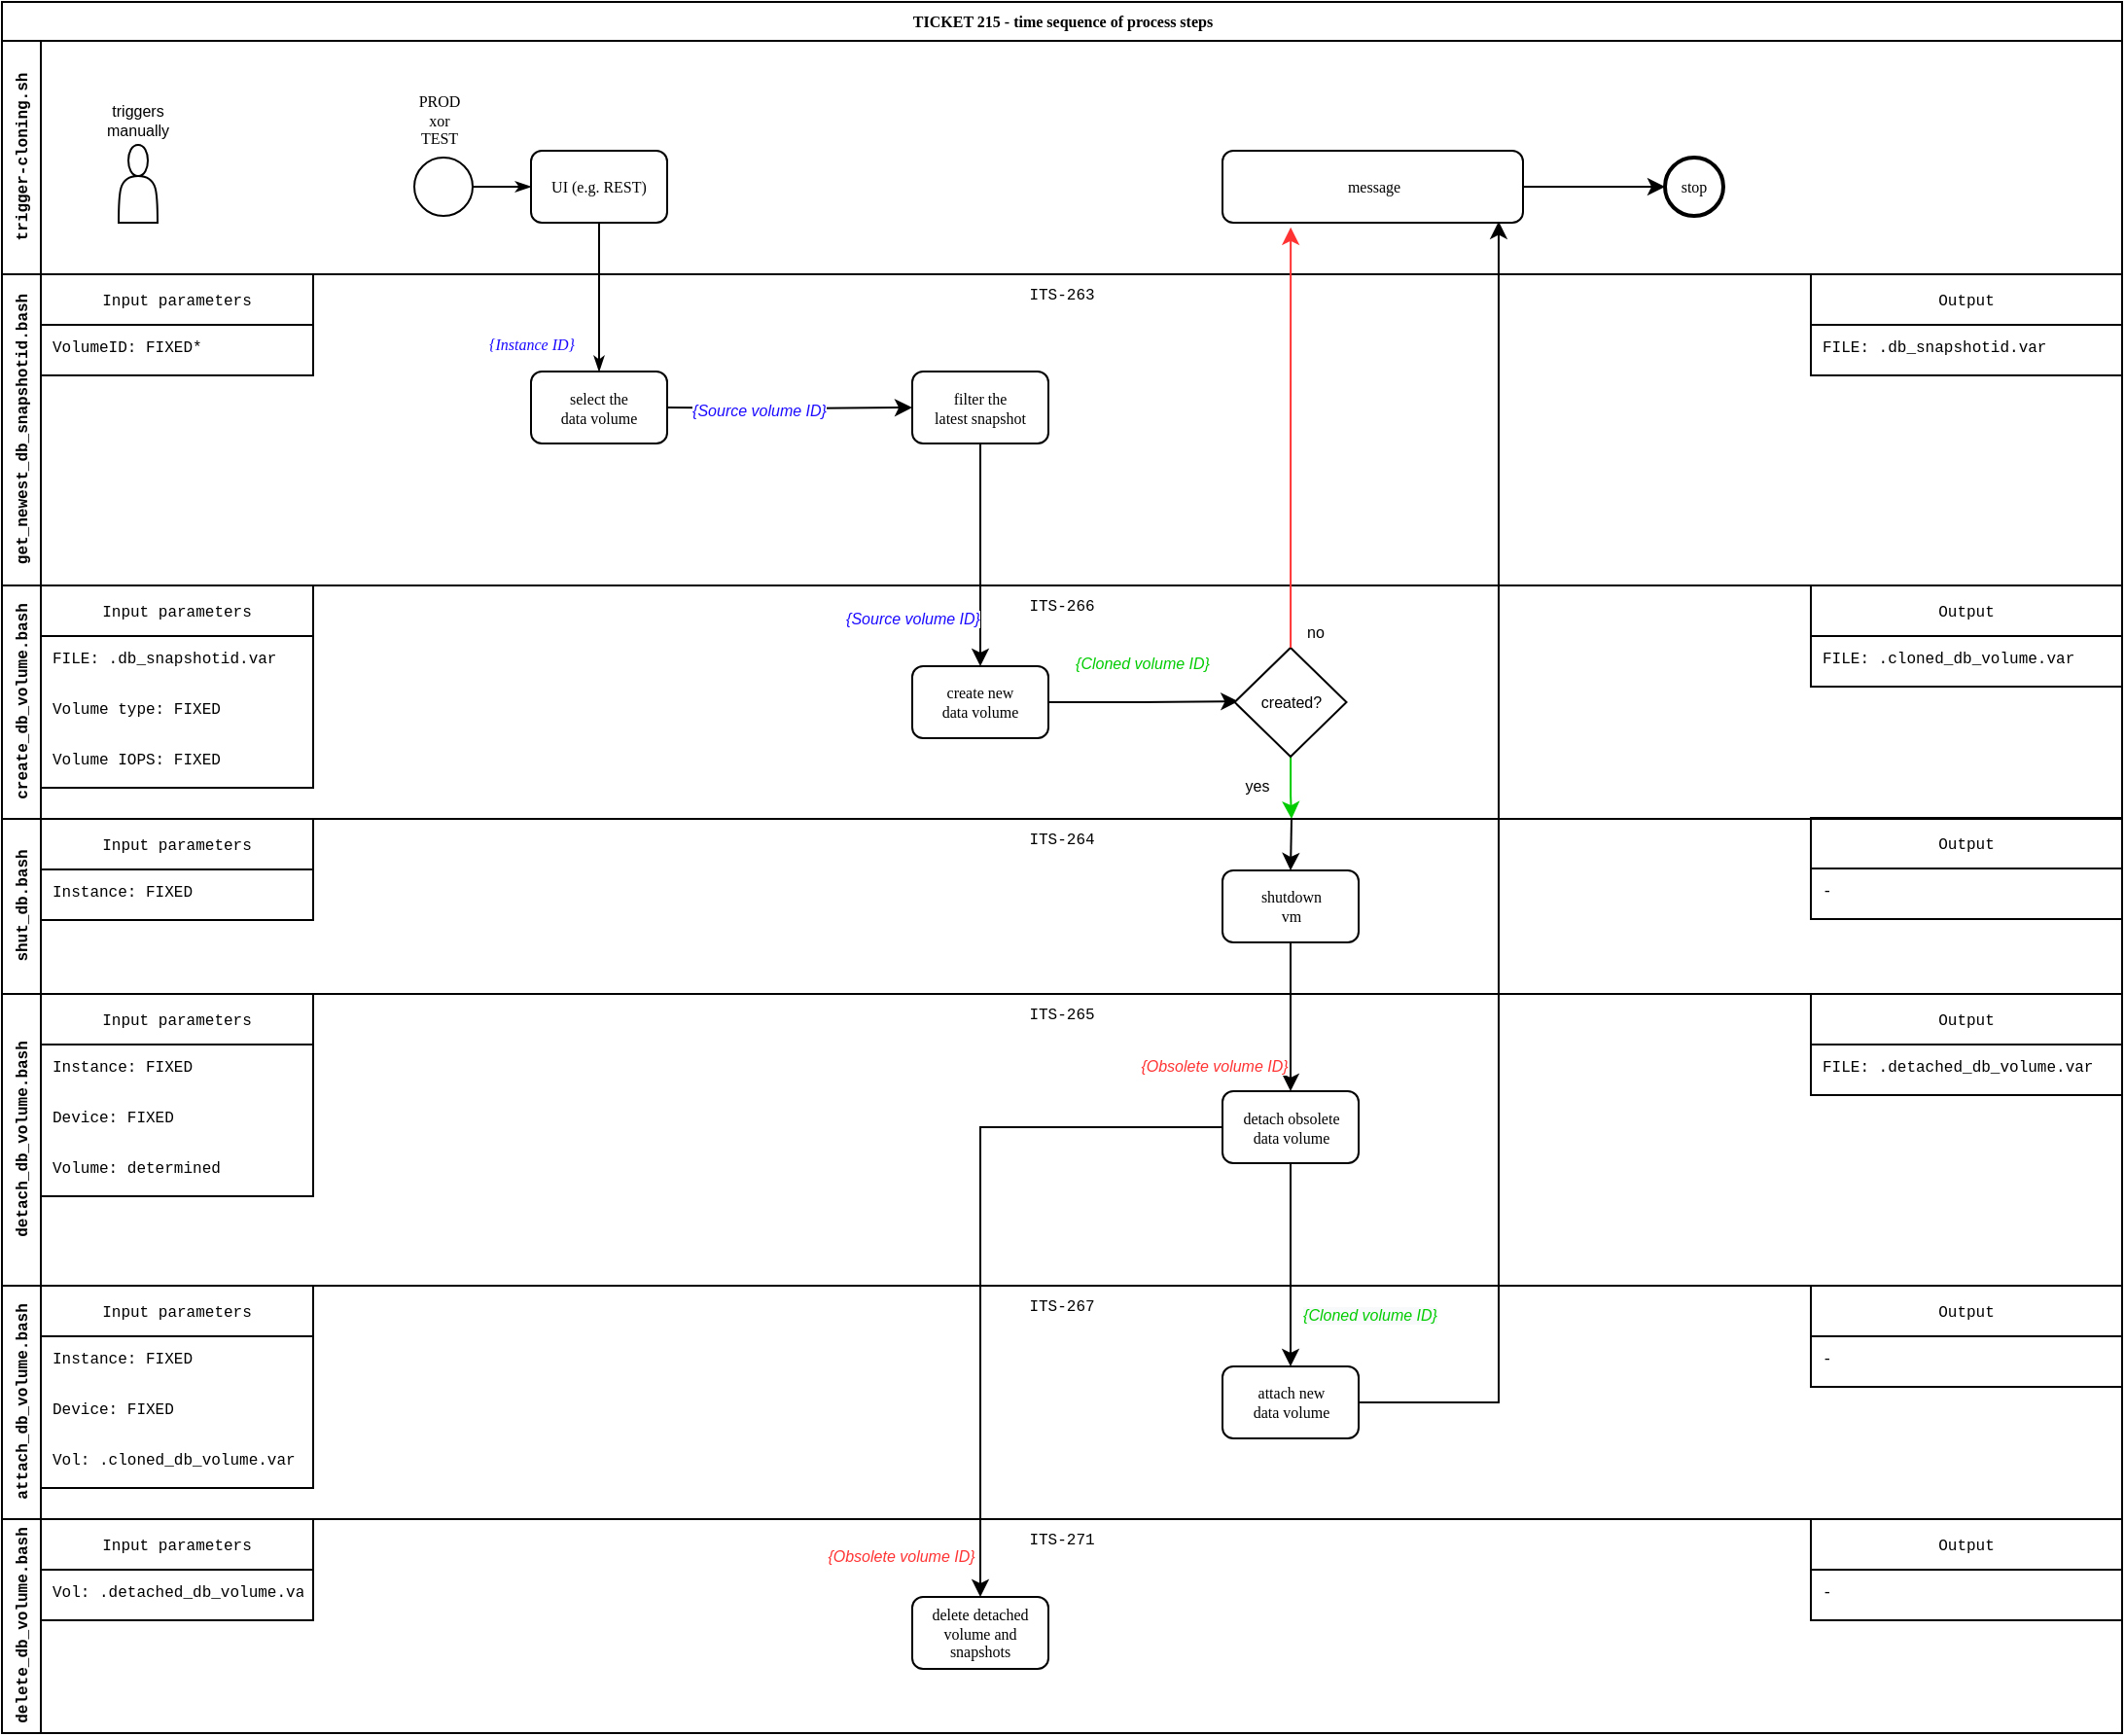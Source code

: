 <mxfile version="16.5.6" type="github">
  <diagram name="Page-1" id="c7488fd3-1785-93aa-aadb-54a6760d102a">
    <mxGraphModel dx="1719" dy="973" grid="1" gridSize="10" guides="1" tooltips="1" connect="1" arrows="1" fold="1" page="1" pageScale="1" pageWidth="1169" pageHeight="827" background="none" math="0" shadow="0">
      <root>
        <mxCell id="0" />
        <mxCell id="1" parent="0" />
        <mxCell id="2b4e8129b02d487f-1" value="TICKET 215 - time sequence of process steps" style="swimlane;html=1;childLayout=stackLayout;horizontal=1;startSize=20;horizontalStack=0;rounded=0;shadow=0;labelBackgroundColor=none;strokeWidth=1;fontFamily=Verdana;fontSize=8;align=center;" parent="1" vertex="1">
          <mxGeometry x="190" y="100" width="1090" height="890" as="geometry" />
        </mxCell>
        <mxCell id="2b4e8129b02d487f-2" value="trigger-cloning.sh" style="swimlane;html=1;startSize=20;horizontal=0;fontFamily=Courier New;fontSize=8;" parent="2b4e8129b02d487f-1" vertex="1">
          <mxGeometry y="20" width="1090" height="120" as="geometry" />
        </mxCell>
        <mxCell id="2b4e8129b02d487f-18" style="edgeStyle=orthogonalEdgeStyle;rounded=0;html=1;labelBackgroundColor=none;startArrow=none;startFill=0;startSize=5;endArrow=classicThin;endFill=1;endSize=5;jettySize=auto;orthogonalLoop=1;strokeWidth=1;fontFamily=Verdana;fontSize=8" parent="2b4e8129b02d487f-2" source="2b4e8129b02d487f-5" target="2b4e8129b02d487f-6" edge="1">
          <mxGeometry relative="1" as="geometry" />
        </mxCell>
        <mxCell id="2b4e8129b02d487f-5" value="PROD&lt;br&gt;xor&lt;br&gt;TEST" style="ellipse;whiteSpace=wrap;html=1;rounded=0;shadow=0;labelBackgroundColor=none;strokeWidth=1;fontFamily=Verdana;fontSize=8;align=center;movableLabel=1;" parent="2b4e8129b02d487f-2" vertex="1">
          <mxGeometry x="212" y="60" width="30" height="30" as="geometry">
            <mxPoint x="-2" y="-34" as="offset" />
          </mxGeometry>
        </mxCell>
        <mxCell id="2b4e8129b02d487f-6" value="UI (e.g. REST)" style="rounded=1;whiteSpace=wrap;html=1;shadow=0;labelBackgroundColor=none;strokeWidth=1;fontFamily=Verdana;fontSize=8;align=center;" parent="2b4e8129b02d487f-2" vertex="1">
          <mxGeometry x="272" y="56.5" width="70" height="37" as="geometry" />
        </mxCell>
        <mxCell id="8-xNJwOsNSznoQY5V4Vt-67" style="edgeStyle=orthogonalEdgeStyle;rounded=0;orthogonalLoop=1;jettySize=auto;html=1;entryX=0;entryY=0.5;entryDx=0;entryDy=0;fontFamily=Courier New;fontSize=8;endArrow=classic;endFill=1;strokeColor=#000000;" edge="1" parent="2b4e8129b02d487f-2" source="2b4e8129b02d487f-9" target="2b4e8129b02d487f-11">
          <mxGeometry relative="1" as="geometry" />
        </mxCell>
        <mxCell id="2b4e8129b02d487f-9" value="message" style="rounded=1;whiteSpace=wrap;html=1;shadow=0;labelBackgroundColor=none;strokeWidth=1;fontFamily=Verdana;fontSize=8;align=center;" parent="2b4e8129b02d487f-2" vertex="1">
          <mxGeometry x="627.5" y="56.5" width="154.5" height="37" as="geometry" />
        </mxCell>
        <mxCell id="2b4e8129b02d487f-11" value="stop" style="ellipse;whiteSpace=wrap;html=1;rounded=0;shadow=0;labelBackgroundColor=none;strokeWidth=2;fontFamily=Verdana;fontSize=8;align=center;" parent="2b4e8129b02d487f-2" vertex="1">
          <mxGeometry x="855" y="60" width="30" height="30" as="geometry" />
        </mxCell>
        <mxCell id="8-xNJwOsNSznoQY5V4Vt-18" value="triggers&lt;br&gt;manually" style="shape=actor;whiteSpace=wrap;html=1;fontSize=8;labelPadding=0;strokeOpacity=100;movableLabel=1;align=center;" vertex="1" parent="2b4e8129b02d487f-2">
          <mxGeometry x="60" y="53.5" width="20" height="40" as="geometry">
            <mxPoint y="-33" as="offset" />
          </mxGeometry>
        </mxCell>
        <mxCell id="2b4e8129b02d487f-24" value="&lt;i&gt;{Instance ID}&lt;/i&gt;" style="edgeStyle=orthogonalEdgeStyle;rounded=0;html=1;labelBackgroundColor=none;startArrow=none;startFill=0;startSize=5;endArrow=classicThin;endFill=1;endSize=5;jettySize=auto;orthogonalLoop=1;strokeWidth=1;fontFamily=Verdana;fontSize=8;fontColor=#1B0AFF;" parent="2b4e8129b02d487f-1" source="2b4e8129b02d487f-6" target="2b4e8129b02d487f-12" edge="1">
          <mxGeometry x="0.624" y="-35" relative="1" as="geometry">
            <mxPoint as="offset" />
          </mxGeometry>
        </mxCell>
        <mxCell id="2b4e8129b02d487f-3" value="get_newest_db_snapshotid.bash" style="swimlane;html=1;startSize=20;horizontal=0;fontSize=8;fontFamily=Courier New;" parent="2b4e8129b02d487f-1" vertex="1">
          <mxGeometry y="140" width="1090" height="160" as="geometry" />
        </mxCell>
        <mxCell id="8-xNJwOsNSznoQY5V4Vt-2" value="&lt;font style=&quot;font-size: 8px&quot;&gt;&lt;i&gt;{Source volume ID}&lt;/i&gt;&lt;br&gt;&lt;/font&gt;" style="edgeStyle=orthogonalEdgeStyle;rounded=0;orthogonalLoop=1;jettySize=auto;html=1;exitX=1;exitY=0.5;exitDx=0;exitDy=0;fontColor=#1B0AFF;" edge="1" parent="2b4e8129b02d487f-3" target="8-xNJwOsNSznoQY5V4Vt-1">
          <mxGeometry x="0.0" y="17" relative="1" as="geometry">
            <mxPoint x="342" y="68.5" as="sourcePoint" />
            <mxPoint x="412" y="68.5" as="targetPoint" />
            <Array as="points" />
            <mxPoint as="offset" />
          </mxGeometry>
        </mxCell>
        <mxCell id="2b4e8129b02d487f-12" value="select the&lt;br&gt;data volume" style="rounded=1;whiteSpace=wrap;html=1;shadow=0;labelBackgroundColor=none;strokeWidth=1;fontFamily=Verdana;fontSize=8;align=center;" parent="2b4e8129b02d487f-3" vertex="1">
          <mxGeometry x="272" y="50.0" width="70" height="37" as="geometry" />
        </mxCell>
        <mxCell id="8-xNJwOsNSznoQY5V4Vt-1" value="filter the&lt;br&gt;latest snapshot" style="rounded=1;whiteSpace=wrap;html=1;shadow=0;labelBackgroundColor=none;strokeWidth=1;fontFamily=Verdana;fontSize=8;align=center;" vertex="1" parent="2b4e8129b02d487f-3">
          <mxGeometry x="468" y="50" width="70" height="37" as="geometry" />
        </mxCell>
        <mxCell id="8-xNJwOsNSznoQY5V4Vt-50" value="ITS-263" style="text;html=1;strokeColor=none;fillColor=none;align=center;verticalAlign=middle;whiteSpace=wrap;overflow=hidden;fontFamily=Courier New;fontSize=8;" vertex="1" parent="2b4e8129b02d487f-3">
          <mxGeometry x="525" width="40" height="20" as="geometry" />
        </mxCell>
        <mxCell id="8-xNJwOsNSznoQY5V4Vt-56" value="Input parameters" style="swimlane;fontStyle=0;childLayout=stackLayout;horizontal=1;startSize=26;fillColor=none;horizontalStack=0;resizeParent=1;resizeParentMax=0;resizeLast=0;collapsible=1;marginBottom=0;fontFamily=Courier New;fontSize=8;strokeWidth=1;" vertex="1" parent="2b4e8129b02d487f-3">
          <mxGeometry x="20" width="140" height="52" as="geometry">
            <mxRectangle x="20" width="80" height="26" as="alternateBounds" />
          </mxGeometry>
        </mxCell>
        <mxCell id="8-xNJwOsNSznoQY5V4Vt-57" value="VolumeID: FIXED*" style="text;strokeColor=none;fillColor=none;align=left;verticalAlign=top;spacingLeft=4;spacingRight=4;overflow=hidden;rotatable=0;points=[[0,0.5],[1,0.5]];portConstraint=eastwest;fontFamily=Courier New;fontSize=8;" vertex="1" parent="8-xNJwOsNSznoQY5V4Vt-56">
          <mxGeometry y="26" width="140" height="26" as="geometry" />
        </mxCell>
        <mxCell id="8-xNJwOsNSznoQY5V4Vt-61" value="Output" style="swimlane;fontStyle=0;childLayout=stackLayout;horizontal=1;startSize=26;fillColor=none;horizontalStack=0;resizeParent=1;resizeParentMax=0;resizeLast=0;collapsible=1;marginBottom=0;fontFamily=Courier New;fontSize=8;strokeWidth=1;" vertex="1" parent="2b4e8129b02d487f-3">
          <mxGeometry x="930" width="160" height="52" as="geometry">
            <mxRectangle x="20" width="80" height="26" as="alternateBounds" />
          </mxGeometry>
        </mxCell>
        <mxCell id="8-xNJwOsNSznoQY5V4Vt-62" value="FILE: .db_snapshotid.var" style="text;strokeColor=none;fillColor=none;align=left;verticalAlign=top;spacingLeft=4;spacingRight=4;overflow=hidden;rotatable=0;points=[[0,0.5],[1,0.5]];portConstraint=eastwest;fontFamily=Courier New;fontSize=8;" vertex="1" parent="8-xNJwOsNSznoQY5V4Vt-61">
          <mxGeometry y="26" width="160" height="26" as="geometry" />
        </mxCell>
        <mxCell id="2b4e8129b02d487f-4" value="create_db_volume.bash" style="swimlane;html=1;startSize=20;horizontal=0;fontSize=8;fontFamily=Courier New;" parent="2b4e8129b02d487f-1" vertex="1">
          <mxGeometry y="300" width="1090" height="120" as="geometry">
            <mxRectangle y="320" width="680" height="20" as="alternateBounds" />
          </mxGeometry>
        </mxCell>
        <mxCell id="8-xNJwOsNSznoQY5V4Vt-31" value="&lt;i&gt;{Cloned volume ID}&lt;/i&gt;" style="edgeStyle=orthogonalEdgeStyle;rounded=0;orthogonalLoop=1;jettySize=auto;html=1;entryX=0.033;entryY=0.493;entryDx=0;entryDy=0;entryPerimeter=0;fontSize=8;strokeColor=#000000;fontColor=#00CC00;" edge="1" parent="2b4e8129b02d487f-4" source="2b4e8129b02d487f-14" target="8-xNJwOsNSznoQY5V4Vt-23">
          <mxGeometry x="-0.014" y="20" relative="1" as="geometry">
            <mxPoint as="offset" />
          </mxGeometry>
        </mxCell>
        <mxCell id="2b4e8129b02d487f-14" value="create new&lt;br&gt;data volume" style="rounded=1;whiteSpace=wrap;html=1;shadow=0;labelBackgroundColor=none;strokeWidth=1;fontFamily=Verdana;fontSize=8;align=center;" parent="2b4e8129b02d487f-4" vertex="1">
          <mxGeometry x="468" y="41.5" width="70" height="37" as="geometry" />
        </mxCell>
        <mxCell id="8-xNJwOsNSznoQY5V4Vt-26" value="yes" style="edgeStyle=orthogonalEdgeStyle;rounded=0;orthogonalLoop=1;jettySize=auto;html=1;fontSize=8;strokeColor=#00CC00;" edge="1" parent="2b4e8129b02d487f-4" source="8-xNJwOsNSznoQY5V4Vt-23">
          <mxGeometry x="-0.278" y="-13" relative="1" as="geometry">
            <mxPoint x="663" y="120" as="targetPoint" />
            <mxPoint x="-5" y="3" as="offset" />
          </mxGeometry>
        </mxCell>
        <mxCell id="8-xNJwOsNSznoQY5V4Vt-23" value="created?" style="strokeWidth=1;html=1;shape=mxgraph.flowchart.decision;whiteSpace=wrap;fontSize=8;" vertex="1" parent="2b4e8129b02d487f-4">
          <mxGeometry x="633.75" y="32" width="57.5" height="56" as="geometry" />
        </mxCell>
        <mxCell id="8-xNJwOsNSznoQY5V4Vt-51" value="ITS-266" style="text;html=1;strokeColor=none;fillColor=none;align=center;verticalAlign=middle;whiteSpace=wrap;overflow=hidden;fontFamily=Courier New;fontSize=8;" vertex="1" parent="2b4e8129b02d487f-4">
          <mxGeometry x="525" width="40" height="20" as="geometry" />
        </mxCell>
        <mxCell id="8-xNJwOsNSznoQY5V4Vt-64" value="Input parameters" style="swimlane;fontStyle=0;childLayout=stackLayout;horizontal=1;startSize=26;fillColor=none;horizontalStack=0;resizeParent=1;resizeParentMax=0;resizeLast=0;collapsible=1;marginBottom=0;fontFamily=Courier New;fontSize=8;strokeWidth=1;" vertex="1" parent="2b4e8129b02d487f-4">
          <mxGeometry x="20" width="140" height="104" as="geometry">
            <mxRectangle x="20" width="80" height="26" as="alternateBounds" />
          </mxGeometry>
        </mxCell>
        <mxCell id="8-xNJwOsNSznoQY5V4Vt-65" value="FILE: .db_snapshotid.var" style="text;strokeColor=none;fillColor=none;align=left;verticalAlign=top;spacingLeft=4;spacingRight=4;overflow=hidden;rotatable=0;points=[[0,0.5],[1,0.5]];portConstraint=eastwest;fontFamily=Courier New;fontSize=8;" vertex="1" parent="8-xNJwOsNSznoQY5V4Vt-64">
          <mxGeometry y="26" width="140" height="26" as="geometry" />
        </mxCell>
        <mxCell id="8-xNJwOsNSznoQY5V4Vt-70" value="Volume type: FIXED" style="text;strokeColor=none;fillColor=none;align=left;verticalAlign=top;spacingLeft=4;spacingRight=4;overflow=hidden;rotatable=0;points=[[0,0.5],[1,0.5]];portConstraint=eastwest;fontFamily=Courier New;fontSize=8;" vertex="1" parent="8-xNJwOsNSznoQY5V4Vt-64">
          <mxGeometry y="52" width="140" height="26" as="geometry" />
        </mxCell>
        <mxCell id="8-xNJwOsNSznoQY5V4Vt-71" value="Volume IOPS: FIXED" style="text;strokeColor=none;fillColor=none;align=left;verticalAlign=top;spacingLeft=4;spacingRight=4;overflow=hidden;rotatable=0;points=[[0,0.5],[1,0.5]];portConstraint=eastwest;fontFamily=Courier New;fontSize=8;" vertex="1" parent="8-xNJwOsNSznoQY5V4Vt-64">
          <mxGeometry y="78" width="140" height="26" as="geometry" />
        </mxCell>
        <mxCell id="8-xNJwOsNSznoQY5V4Vt-68" value="Output" style="swimlane;fontStyle=0;childLayout=stackLayout;horizontal=1;startSize=26;fillColor=none;horizontalStack=0;resizeParent=1;resizeParentMax=0;resizeLast=0;collapsible=1;marginBottom=0;fontFamily=Courier New;fontSize=8;strokeWidth=1;" vertex="1" parent="2b4e8129b02d487f-4">
          <mxGeometry x="930" width="160" height="52" as="geometry">
            <mxRectangle x="20" width="80" height="26" as="alternateBounds" />
          </mxGeometry>
        </mxCell>
        <mxCell id="8-xNJwOsNSznoQY5V4Vt-69" value="FILE: .cloned_db_volume.var" style="text;strokeColor=none;fillColor=none;align=left;verticalAlign=top;spacingLeft=4;spacingRight=4;overflow=hidden;rotatable=0;points=[[0,0.5],[1,0.5]];portConstraint=eastwest;fontFamily=Courier New;fontSize=8;" vertex="1" parent="8-xNJwOsNSznoQY5V4Vt-68">
          <mxGeometry y="26" width="160" height="26" as="geometry" />
        </mxCell>
        <mxCell id="8-xNJwOsNSznoQY5V4Vt-3" value="shut_db.bash" style="swimlane;html=1;startSize=20;horizontal=0;fontSize=8;fontFamily=Courier New;" vertex="1" parent="2b4e8129b02d487f-1">
          <mxGeometry y="420" width="1090" height="90" as="geometry">
            <mxRectangle y="470" width="680" height="20" as="alternateBounds" />
          </mxGeometry>
        </mxCell>
        <mxCell id="8-xNJwOsNSznoQY5V4Vt-17" value="shutdown&lt;br&gt;vm" style="rounded=1;whiteSpace=wrap;html=1;shadow=0;labelBackgroundColor=none;strokeWidth=1;fontFamily=Verdana;fontSize=8;align=center;" vertex="1" parent="8-xNJwOsNSznoQY5V4Vt-3">
          <mxGeometry x="627.5" y="26.5" width="70" height="37" as="geometry" />
        </mxCell>
        <mxCell id="8-xNJwOsNSznoQY5V4Vt-52" value="ITS-264" style="text;html=1;strokeColor=none;fillColor=none;align=center;verticalAlign=middle;whiteSpace=wrap;overflow=hidden;fontFamily=Courier New;fontSize=8;" vertex="1" parent="8-xNJwOsNSznoQY5V4Vt-3">
          <mxGeometry x="525" width="40" height="20" as="geometry" />
        </mxCell>
        <mxCell id="8-xNJwOsNSznoQY5V4Vt-72" value="Input parameters" style="swimlane;fontStyle=0;childLayout=stackLayout;horizontal=1;startSize=26;fillColor=none;horizontalStack=0;resizeParent=1;resizeParentMax=0;resizeLast=0;collapsible=1;marginBottom=0;fontFamily=Courier New;fontSize=8;strokeWidth=1;" vertex="1" parent="8-xNJwOsNSznoQY5V4Vt-3">
          <mxGeometry x="20" width="140" height="52" as="geometry">
            <mxRectangle x="20" width="80" height="26" as="alternateBounds" />
          </mxGeometry>
        </mxCell>
        <mxCell id="8-xNJwOsNSznoQY5V4Vt-73" value="Instance: FIXED" style="text;strokeColor=none;fillColor=none;align=left;verticalAlign=top;spacingLeft=4;spacingRight=4;overflow=hidden;rotatable=0;points=[[0,0.5],[1,0.5]];portConstraint=eastwest;fontFamily=Courier New;fontSize=8;" vertex="1" parent="8-xNJwOsNSznoQY5V4Vt-72">
          <mxGeometry y="26" width="140" height="26" as="geometry" />
        </mxCell>
        <mxCell id="8-xNJwOsNSznoQY5V4Vt-75" value="Output" style="swimlane;fontStyle=0;childLayout=stackLayout;horizontal=1;startSize=26;fillColor=none;horizontalStack=0;resizeParent=1;resizeParentMax=0;resizeLast=0;collapsible=1;marginBottom=0;fontFamily=Courier New;fontSize=8;strokeWidth=1;" vertex="1" parent="8-xNJwOsNSznoQY5V4Vt-3">
          <mxGeometry x="930" y="-0.5" width="160" height="52" as="geometry">
            <mxRectangle x="20" width="80" height="26" as="alternateBounds" />
          </mxGeometry>
        </mxCell>
        <mxCell id="8-xNJwOsNSznoQY5V4Vt-76" value="-" style="text;strokeColor=none;fillColor=none;align=left;verticalAlign=top;spacingLeft=4;spacingRight=4;overflow=hidden;rotatable=0;points=[[0,0.5],[1,0.5]];portConstraint=eastwest;fontFamily=Courier New;fontSize=8;" vertex="1" parent="8-xNJwOsNSznoQY5V4Vt-75">
          <mxGeometry y="26" width="160" height="26" as="geometry" />
        </mxCell>
        <mxCell id="8-xNJwOsNSznoQY5V4Vt-11" value="&lt;i&gt;{Source volume ID}&lt;/i&gt;" style="edgeStyle=orthogonalEdgeStyle;rounded=0;orthogonalLoop=1;jettySize=auto;html=1;fontSize=8;fontColor=#1B0AFF;" edge="1" parent="2b4e8129b02d487f-1" source="8-xNJwOsNSznoQY5V4Vt-1" target="2b4e8129b02d487f-14">
          <mxGeometry x="0.57" y="-35" relative="1" as="geometry">
            <mxPoint as="offset" />
          </mxGeometry>
        </mxCell>
        <mxCell id="8-xNJwOsNSznoQY5V4Vt-13" value="detach_db_volume.bash" style="swimlane;html=1;startSize=20;horizontal=0;fontSize=8;fontFamily=Courier New;" vertex="1" parent="2b4e8129b02d487f-1">
          <mxGeometry y="510" width="1090" height="150" as="geometry">
            <mxRectangle y="620" width="680" height="20" as="alternateBounds" />
          </mxGeometry>
        </mxCell>
        <mxCell id="8-xNJwOsNSznoQY5V4Vt-27" value="detach obsolete&lt;br&gt;data volume" style="rounded=1;whiteSpace=wrap;html=1;shadow=0;labelBackgroundColor=none;strokeWidth=1;fontFamily=Verdana;fontSize=8;align=center;" vertex="1" parent="8-xNJwOsNSznoQY5V4Vt-13">
          <mxGeometry x="627.5" y="50" width="70" height="37" as="geometry" />
        </mxCell>
        <mxCell id="8-xNJwOsNSznoQY5V4Vt-53" value="ITS-265" style="text;html=1;strokeColor=none;fillColor=none;align=center;verticalAlign=middle;whiteSpace=wrap;overflow=hidden;fontFamily=Courier New;fontSize=8;" vertex="1" parent="8-xNJwOsNSznoQY5V4Vt-13">
          <mxGeometry x="525" width="40" height="20" as="geometry" />
        </mxCell>
        <mxCell id="8-xNJwOsNSznoQY5V4Vt-77" value="Input parameters" style="swimlane;fontStyle=0;childLayout=stackLayout;horizontal=1;startSize=26;fillColor=none;horizontalStack=0;resizeParent=1;resizeParentMax=0;resizeLast=0;collapsible=1;marginBottom=0;fontFamily=Courier New;fontSize=8;strokeWidth=1;" vertex="1" parent="8-xNJwOsNSznoQY5V4Vt-13">
          <mxGeometry x="20" width="140" height="104" as="geometry">
            <mxRectangle x="20" width="80" height="26" as="alternateBounds" />
          </mxGeometry>
        </mxCell>
        <mxCell id="8-xNJwOsNSznoQY5V4Vt-81" value="Instance: FIXED" style="text;strokeColor=none;fillColor=none;align=left;verticalAlign=top;spacingLeft=4;spacingRight=4;overflow=hidden;rotatable=0;points=[[0,0.5],[1,0.5]];portConstraint=eastwest;fontFamily=Courier New;fontSize=8;" vertex="1" parent="8-xNJwOsNSznoQY5V4Vt-77">
          <mxGeometry y="26" width="140" height="26" as="geometry" />
        </mxCell>
        <mxCell id="8-xNJwOsNSznoQY5V4Vt-80" value="Device: FIXED" style="text;strokeColor=none;fillColor=none;align=left;verticalAlign=top;spacingLeft=4;spacingRight=4;overflow=hidden;rotatable=0;points=[[0,0.5],[1,0.5]];portConstraint=eastwest;fontFamily=Courier New;fontSize=8;" vertex="1" parent="8-xNJwOsNSznoQY5V4Vt-77">
          <mxGeometry y="52" width="140" height="26" as="geometry" />
        </mxCell>
        <mxCell id="8-xNJwOsNSznoQY5V4Vt-84" value="Volume: determined" style="text;strokeColor=none;fillColor=none;align=left;verticalAlign=top;spacingLeft=4;spacingRight=4;overflow=hidden;rotatable=0;points=[[0,0.5],[1,0.5]];portConstraint=eastwest;fontFamily=Courier New;fontSize=8;" vertex="1" parent="8-xNJwOsNSznoQY5V4Vt-77">
          <mxGeometry y="78" width="140" height="26" as="geometry" />
        </mxCell>
        <mxCell id="8-xNJwOsNSznoQY5V4Vt-82" value="Output" style="swimlane;fontStyle=0;childLayout=stackLayout;horizontal=1;startSize=26;fillColor=none;horizontalStack=0;resizeParent=1;resizeParentMax=0;resizeLast=0;collapsible=1;marginBottom=0;fontFamily=Courier New;fontSize=8;strokeWidth=1;" vertex="1" parent="8-xNJwOsNSznoQY5V4Vt-13">
          <mxGeometry x="930" width="160" height="52" as="geometry">
            <mxRectangle x="20" width="80" height="26" as="alternateBounds" />
          </mxGeometry>
        </mxCell>
        <mxCell id="8-xNJwOsNSznoQY5V4Vt-83" value="FILE: .detached_db_volume.var" style="text;strokeColor=none;fillColor=none;align=left;verticalAlign=top;spacingLeft=4;spacingRight=4;overflow=hidden;rotatable=0;points=[[0,0.5],[1,0.5]];portConstraint=eastwest;fontFamily=Courier New;fontSize=8;" vertex="1" parent="8-xNJwOsNSznoQY5V4Vt-82">
          <mxGeometry y="26" width="160" height="26" as="geometry" />
        </mxCell>
        <mxCell id="8-xNJwOsNSznoQY5V4Vt-14" value="attach_db_volume.bash" style="swimlane;html=1;startSize=20;horizontal=0;fontSize=8;fontFamily=Courier New;" vertex="1" parent="2b4e8129b02d487f-1">
          <mxGeometry y="660" width="1090" height="120" as="geometry">
            <mxRectangle y="690" width="680" height="20" as="alternateBounds" />
          </mxGeometry>
        </mxCell>
        <mxCell id="8-xNJwOsNSznoQY5V4Vt-37" value="attach new&lt;br&gt;data volume" style="rounded=1;whiteSpace=wrap;html=1;shadow=0;labelBackgroundColor=none;strokeWidth=1;fontFamily=Verdana;fontSize=8;align=center;" vertex="1" parent="8-xNJwOsNSznoQY5V4Vt-14">
          <mxGeometry x="627.5" y="41.5" width="70" height="37" as="geometry" />
        </mxCell>
        <mxCell id="8-xNJwOsNSznoQY5V4Vt-54" value="ITS-267" style="text;html=1;strokeColor=none;fillColor=none;align=center;verticalAlign=middle;whiteSpace=wrap;overflow=hidden;fontFamily=Courier New;fontSize=8;" vertex="1" parent="8-xNJwOsNSznoQY5V4Vt-14">
          <mxGeometry x="525" width="40" height="20" as="geometry" />
        </mxCell>
        <mxCell id="8-xNJwOsNSznoQY5V4Vt-85" value="Input parameters" style="swimlane;fontStyle=0;childLayout=stackLayout;horizontal=1;startSize=26;fillColor=none;horizontalStack=0;resizeParent=1;resizeParentMax=0;resizeLast=0;collapsible=1;marginBottom=0;fontFamily=Courier New;fontSize=8;strokeWidth=1;" vertex="1" parent="8-xNJwOsNSznoQY5V4Vt-14">
          <mxGeometry x="20" width="140" height="104" as="geometry">
            <mxRectangle x="20" width="80" height="26" as="alternateBounds" />
          </mxGeometry>
        </mxCell>
        <mxCell id="8-xNJwOsNSznoQY5V4Vt-86" value="Instance: FIXED" style="text;strokeColor=none;fillColor=none;align=left;verticalAlign=top;spacingLeft=4;spacingRight=4;overflow=hidden;rotatable=0;points=[[0,0.5],[1,0.5]];portConstraint=eastwest;fontFamily=Courier New;fontSize=8;" vertex="1" parent="8-xNJwOsNSznoQY5V4Vt-85">
          <mxGeometry y="26" width="140" height="26" as="geometry" />
        </mxCell>
        <mxCell id="8-xNJwOsNSznoQY5V4Vt-87" value="Device: FIXED" style="text;strokeColor=none;fillColor=none;align=left;verticalAlign=top;spacingLeft=4;spacingRight=4;overflow=hidden;rotatable=0;points=[[0,0.5],[1,0.5]];portConstraint=eastwest;fontFamily=Courier New;fontSize=8;" vertex="1" parent="8-xNJwOsNSznoQY5V4Vt-85">
          <mxGeometry y="52" width="140" height="26" as="geometry" />
        </mxCell>
        <mxCell id="8-xNJwOsNSznoQY5V4Vt-88" value="Vol: .cloned_db_volume.var" style="text;strokeColor=none;fillColor=none;align=left;verticalAlign=top;spacingLeft=4;spacingRight=4;overflow=hidden;rotatable=0;points=[[0,0.5],[1,0.5]];portConstraint=eastwest;fontFamily=Courier New;fontSize=8;" vertex="1" parent="8-xNJwOsNSznoQY5V4Vt-85">
          <mxGeometry y="78" width="140" height="26" as="geometry" />
        </mxCell>
        <mxCell id="8-xNJwOsNSznoQY5V4Vt-89" value="Output" style="swimlane;fontStyle=0;childLayout=stackLayout;horizontal=1;startSize=26;fillColor=none;horizontalStack=0;resizeParent=1;resizeParentMax=0;resizeLast=0;collapsible=1;marginBottom=0;fontFamily=Courier New;fontSize=8;strokeWidth=1;" vertex="1" parent="8-xNJwOsNSznoQY5V4Vt-14">
          <mxGeometry x="930" width="160" height="52" as="geometry">
            <mxRectangle x="20" width="80" height="26" as="alternateBounds" />
          </mxGeometry>
        </mxCell>
        <mxCell id="8-xNJwOsNSznoQY5V4Vt-90" value="-" style="text;strokeColor=none;fillColor=none;align=left;verticalAlign=top;spacingLeft=4;spacingRight=4;overflow=hidden;rotatable=0;points=[[0,0.5],[1,0.5]];portConstraint=eastwest;fontFamily=Courier New;fontSize=8;" vertex="1" parent="8-xNJwOsNSznoQY5V4Vt-89">
          <mxGeometry y="26" width="160" height="26" as="geometry" />
        </mxCell>
        <mxCell id="8-xNJwOsNSznoQY5V4Vt-15" value="delete_db_volume.bash" style="swimlane;html=1;startSize=20;horizontal=0;fontSize=8;fontFamily=Courier New;" vertex="1" parent="2b4e8129b02d487f-1">
          <mxGeometry y="780" width="1090" height="110" as="geometry">
            <mxRectangle y="810" width="680" height="20" as="alternateBounds" />
          </mxGeometry>
        </mxCell>
        <mxCell id="8-xNJwOsNSznoQY5V4Vt-39" value="delete detached&lt;br&gt;volume and snapshots" style="rounded=1;whiteSpace=wrap;html=1;shadow=0;labelBackgroundColor=none;strokeWidth=1;fontFamily=Verdana;fontSize=8;align=center;" vertex="1" parent="8-xNJwOsNSznoQY5V4Vt-15">
          <mxGeometry x="468" y="40" width="70" height="37" as="geometry" />
        </mxCell>
        <mxCell id="8-xNJwOsNSznoQY5V4Vt-55" value="ITS-271" style="text;html=1;strokeColor=none;fillColor=none;align=center;verticalAlign=middle;whiteSpace=wrap;overflow=hidden;fontFamily=Courier New;fontSize=8;" vertex="1" parent="8-xNJwOsNSznoQY5V4Vt-15">
          <mxGeometry x="525" width="40" height="20" as="geometry" />
        </mxCell>
        <mxCell id="8-xNJwOsNSznoQY5V4Vt-91" value="Input parameters" style="swimlane;fontStyle=0;childLayout=stackLayout;horizontal=1;startSize=26;fillColor=none;horizontalStack=0;resizeParent=1;resizeParentMax=0;resizeLast=0;collapsible=1;marginBottom=0;fontFamily=Courier New;fontSize=8;strokeWidth=1;" vertex="1" parent="8-xNJwOsNSznoQY5V4Vt-15">
          <mxGeometry x="20" width="140" height="52" as="geometry">
            <mxRectangle x="20" width="80" height="26" as="alternateBounds" />
          </mxGeometry>
        </mxCell>
        <mxCell id="8-xNJwOsNSznoQY5V4Vt-92" value="Vol: .detached_db_volume.var" style="text;strokeColor=none;fillColor=none;align=left;verticalAlign=top;spacingLeft=4;spacingRight=4;overflow=hidden;rotatable=0;points=[[0,0.5],[1,0.5]];portConstraint=eastwest;fontFamily=Courier New;fontSize=8;" vertex="1" parent="8-xNJwOsNSznoQY5V4Vt-91">
          <mxGeometry y="26" width="140" height="26" as="geometry" />
        </mxCell>
        <mxCell id="8-xNJwOsNSznoQY5V4Vt-93" value="Output" style="swimlane;fontStyle=0;childLayout=stackLayout;horizontal=1;startSize=26;fillColor=none;horizontalStack=0;resizeParent=1;resizeParentMax=0;resizeLast=0;collapsible=1;marginBottom=0;fontFamily=Courier New;fontSize=8;strokeWidth=1;" vertex="1" parent="8-xNJwOsNSznoQY5V4Vt-15">
          <mxGeometry x="930" width="160" height="52" as="geometry">
            <mxRectangle x="20" width="80" height="26" as="alternateBounds" />
          </mxGeometry>
        </mxCell>
        <mxCell id="8-xNJwOsNSznoQY5V4Vt-94" value="-" style="text;strokeColor=none;fillColor=none;align=left;verticalAlign=top;spacingLeft=4;spacingRight=4;overflow=hidden;rotatable=0;points=[[0,0.5],[1,0.5]];portConstraint=eastwest;fontFamily=Courier New;fontSize=8;" vertex="1" parent="8-xNJwOsNSznoQY5V4Vt-93">
          <mxGeometry y="26" width="160" height="26" as="geometry" />
        </mxCell>
        <mxCell id="8-xNJwOsNSznoQY5V4Vt-22" value="" style="edgeStyle=orthogonalEdgeStyle;rounded=0;orthogonalLoop=1;jettySize=auto;html=1;entryX=0.5;entryY=0;entryDx=0;entryDy=0;fontSize=8;" edge="1" parent="2b4e8129b02d487f-1" target="8-xNJwOsNSznoQY5V4Vt-17">
          <mxGeometry x="0.173" y="-27" relative="1" as="geometry">
            <mxPoint x="663" y="420" as="sourcePoint" />
            <mxPoint x="-1" as="offset" />
          </mxGeometry>
        </mxCell>
        <mxCell id="8-xNJwOsNSznoQY5V4Vt-25" value="no" style="edgeStyle=orthogonalEdgeStyle;rounded=0;orthogonalLoop=1;jettySize=auto;html=1;fontSize=8;strokeColor=#FF3333;entryX=0.227;entryY=1.065;entryDx=0;entryDy=0;entryPerimeter=0;" edge="1" parent="2b4e8129b02d487f-1" source="8-xNJwOsNSznoQY5V4Vt-23" target="2b4e8129b02d487f-9">
          <mxGeometry x="-0.921" y="-12" relative="1" as="geometry">
            <mxPoint as="offset" />
          </mxGeometry>
        </mxCell>
        <mxCell id="8-xNJwOsNSznoQY5V4Vt-28" value="&lt;i&gt;{Obsolete volume ID}&lt;/i&gt;" style="edgeStyle=orthogonalEdgeStyle;rounded=0;orthogonalLoop=1;jettySize=auto;html=1;fontSize=8;strokeColor=#000000;fontColor=#FF3333;" edge="1" parent="2b4e8129b02d487f-1" source="8-xNJwOsNSznoQY5V4Vt-17" target="8-xNJwOsNSznoQY5V4Vt-27">
          <mxGeometry x="0.641" y="-40" relative="1" as="geometry">
            <mxPoint as="offset" />
          </mxGeometry>
        </mxCell>
        <mxCell id="8-xNJwOsNSznoQY5V4Vt-38" value="&lt;i style=&quot;background-color: rgb(248 , 249 , 250)&quot;&gt;{Cloned volume ID}&lt;/i&gt;" style="edgeStyle=orthogonalEdgeStyle;rounded=0;orthogonalLoop=1;jettySize=auto;html=1;fontSize=8;strokeColor=#000000;fontColor=#00CC00;" edge="1" parent="2b4e8129b02d487f-1" source="8-xNJwOsNSznoQY5V4Vt-27" target="8-xNJwOsNSznoQY5V4Vt-37">
          <mxGeometry x="0.491" y="40" relative="1" as="geometry">
            <mxPoint as="offset" />
          </mxGeometry>
        </mxCell>
        <mxCell id="8-xNJwOsNSznoQY5V4Vt-40" value="&lt;i&gt;{Obsolete volume ID}&lt;/i&gt;" style="edgeStyle=orthogonalEdgeStyle;rounded=0;orthogonalLoop=1;jettySize=auto;html=1;exitX=0;exitY=0.5;exitDx=0;exitDy=0;entryX=0.5;entryY=0;entryDx=0;entryDy=0;fontSize=8;endArrow=classic;endFill=1;strokeColor=#000000;fontColor=#FF3333;" edge="1" parent="2b4e8129b02d487f-1" source="8-xNJwOsNSznoQY5V4Vt-27" target="8-xNJwOsNSznoQY5V4Vt-39">
          <mxGeometry x="0.884" y="-41" relative="1" as="geometry">
            <mxPoint as="offset" />
          </mxGeometry>
        </mxCell>
        <mxCell id="8-xNJwOsNSznoQY5V4Vt-47" style="edgeStyle=orthogonalEdgeStyle;rounded=0;orthogonalLoop=1;jettySize=auto;html=1;exitX=1;exitY=0.5;exitDx=0;exitDy=0;entryX=0.919;entryY=0.982;entryDx=0;entryDy=0;entryPerimeter=0;fontSize=8;endArrow=classic;endFill=1;strokeColor=#000000;" edge="1" parent="2b4e8129b02d487f-1" source="8-xNJwOsNSznoQY5V4Vt-37" target="2b4e8129b02d487f-9">
          <mxGeometry relative="1" as="geometry" />
        </mxCell>
      </root>
    </mxGraphModel>
  </diagram>
</mxfile>
